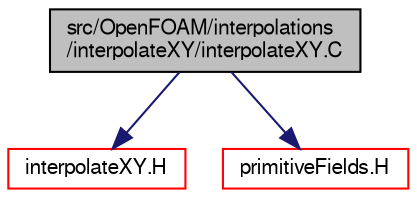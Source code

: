 digraph "src/OpenFOAM/interpolations/interpolateXY/interpolateXY.C"
{
  bgcolor="transparent";
  edge [fontname="FreeSans",fontsize="10",labelfontname="FreeSans",labelfontsize="10"];
  node [fontname="FreeSans",fontsize="10",shape=record];
  Node0 [label="src/OpenFOAM/interpolations\l/interpolateXY/interpolateXY.C",height=0.2,width=0.4,color="black", fillcolor="grey75", style="filled", fontcolor="black"];
  Node0 -> Node1 [color="midnightblue",fontsize="10",style="solid",fontname="FreeSans"];
  Node1 [label="interpolateXY.H",height=0.2,width=0.4,color="red",URL="$a10400.html",tooltip="Interpolates y values from one curve to another with a different x distribution. "];
  Node0 -> Node60 [color="midnightblue",fontsize="10",style="solid",fontname="FreeSans"];
  Node60 [label="primitiveFields.H",height=0.2,width=0.4,color="red",URL="$a09635.html",tooltip="Specialisations of Field<T> for scalar, vector and tensor. "];
}
